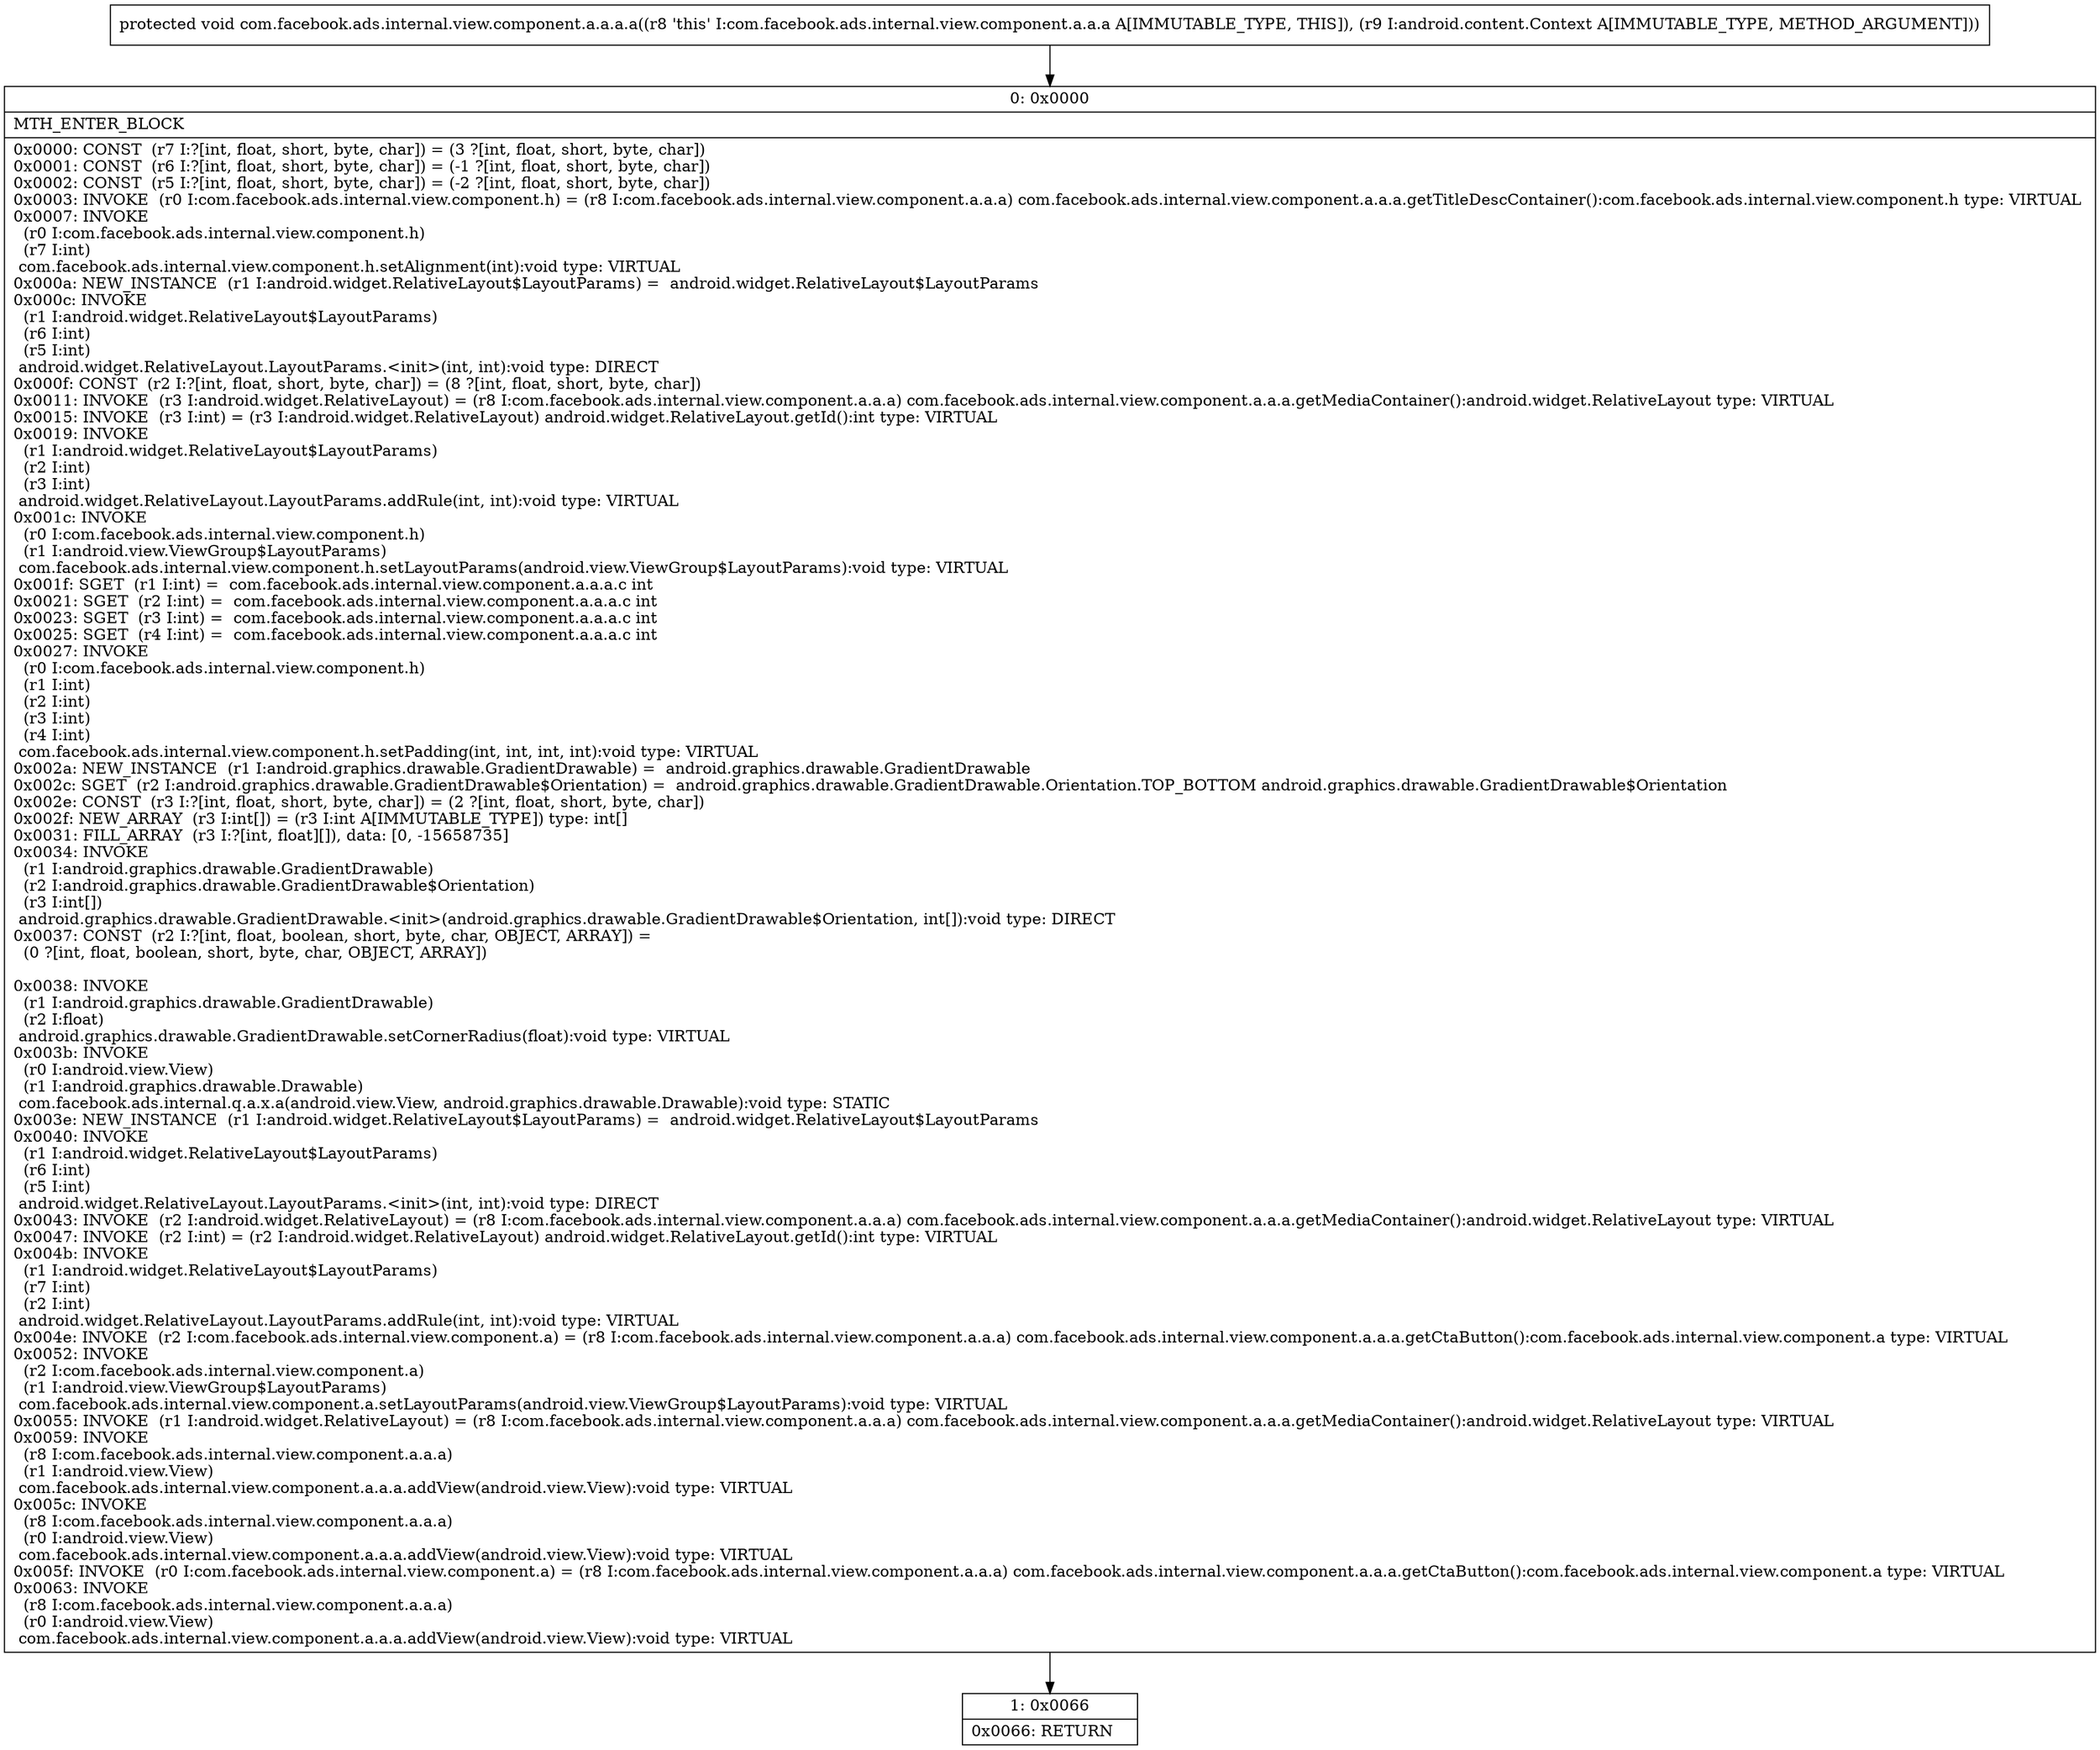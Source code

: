 digraph "CFG forcom.facebook.ads.internal.view.component.a.a.a.a(Landroid\/content\/Context;)V" {
Node_0 [shape=record,label="{0\:\ 0x0000|MTH_ENTER_BLOCK\l|0x0000: CONST  (r7 I:?[int, float, short, byte, char]) = (3 ?[int, float, short, byte, char]) \l0x0001: CONST  (r6 I:?[int, float, short, byte, char]) = (\-1 ?[int, float, short, byte, char]) \l0x0002: CONST  (r5 I:?[int, float, short, byte, char]) = (\-2 ?[int, float, short, byte, char]) \l0x0003: INVOKE  (r0 I:com.facebook.ads.internal.view.component.h) = (r8 I:com.facebook.ads.internal.view.component.a.a.a) com.facebook.ads.internal.view.component.a.a.a.getTitleDescContainer():com.facebook.ads.internal.view.component.h type: VIRTUAL \l0x0007: INVOKE  \l  (r0 I:com.facebook.ads.internal.view.component.h)\l  (r7 I:int)\l com.facebook.ads.internal.view.component.h.setAlignment(int):void type: VIRTUAL \l0x000a: NEW_INSTANCE  (r1 I:android.widget.RelativeLayout$LayoutParams) =  android.widget.RelativeLayout$LayoutParams \l0x000c: INVOKE  \l  (r1 I:android.widget.RelativeLayout$LayoutParams)\l  (r6 I:int)\l  (r5 I:int)\l android.widget.RelativeLayout.LayoutParams.\<init\>(int, int):void type: DIRECT \l0x000f: CONST  (r2 I:?[int, float, short, byte, char]) = (8 ?[int, float, short, byte, char]) \l0x0011: INVOKE  (r3 I:android.widget.RelativeLayout) = (r8 I:com.facebook.ads.internal.view.component.a.a.a) com.facebook.ads.internal.view.component.a.a.a.getMediaContainer():android.widget.RelativeLayout type: VIRTUAL \l0x0015: INVOKE  (r3 I:int) = (r3 I:android.widget.RelativeLayout) android.widget.RelativeLayout.getId():int type: VIRTUAL \l0x0019: INVOKE  \l  (r1 I:android.widget.RelativeLayout$LayoutParams)\l  (r2 I:int)\l  (r3 I:int)\l android.widget.RelativeLayout.LayoutParams.addRule(int, int):void type: VIRTUAL \l0x001c: INVOKE  \l  (r0 I:com.facebook.ads.internal.view.component.h)\l  (r1 I:android.view.ViewGroup$LayoutParams)\l com.facebook.ads.internal.view.component.h.setLayoutParams(android.view.ViewGroup$LayoutParams):void type: VIRTUAL \l0x001f: SGET  (r1 I:int) =  com.facebook.ads.internal.view.component.a.a.a.c int \l0x0021: SGET  (r2 I:int) =  com.facebook.ads.internal.view.component.a.a.a.c int \l0x0023: SGET  (r3 I:int) =  com.facebook.ads.internal.view.component.a.a.a.c int \l0x0025: SGET  (r4 I:int) =  com.facebook.ads.internal.view.component.a.a.a.c int \l0x0027: INVOKE  \l  (r0 I:com.facebook.ads.internal.view.component.h)\l  (r1 I:int)\l  (r2 I:int)\l  (r3 I:int)\l  (r4 I:int)\l com.facebook.ads.internal.view.component.h.setPadding(int, int, int, int):void type: VIRTUAL \l0x002a: NEW_INSTANCE  (r1 I:android.graphics.drawable.GradientDrawable) =  android.graphics.drawable.GradientDrawable \l0x002c: SGET  (r2 I:android.graphics.drawable.GradientDrawable$Orientation) =  android.graphics.drawable.GradientDrawable.Orientation.TOP_BOTTOM android.graphics.drawable.GradientDrawable$Orientation \l0x002e: CONST  (r3 I:?[int, float, short, byte, char]) = (2 ?[int, float, short, byte, char]) \l0x002f: NEW_ARRAY  (r3 I:int[]) = (r3 I:int A[IMMUTABLE_TYPE]) type: int[] \l0x0031: FILL_ARRAY  (r3 I:?[int, float][]), data: [0, \-15658735] \l0x0034: INVOKE  \l  (r1 I:android.graphics.drawable.GradientDrawable)\l  (r2 I:android.graphics.drawable.GradientDrawable$Orientation)\l  (r3 I:int[])\l android.graphics.drawable.GradientDrawable.\<init\>(android.graphics.drawable.GradientDrawable$Orientation, int[]):void type: DIRECT \l0x0037: CONST  (r2 I:?[int, float, boolean, short, byte, char, OBJECT, ARRAY]) = \l  (0 ?[int, float, boolean, short, byte, char, OBJECT, ARRAY])\l \l0x0038: INVOKE  \l  (r1 I:android.graphics.drawable.GradientDrawable)\l  (r2 I:float)\l android.graphics.drawable.GradientDrawable.setCornerRadius(float):void type: VIRTUAL \l0x003b: INVOKE  \l  (r0 I:android.view.View)\l  (r1 I:android.graphics.drawable.Drawable)\l com.facebook.ads.internal.q.a.x.a(android.view.View, android.graphics.drawable.Drawable):void type: STATIC \l0x003e: NEW_INSTANCE  (r1 I:android.widget.RelativeLayout$LayoutParams) =  android.widget.RelativeLayout$LayoutParams \l0x0040: INVOKE  \l  (r1 I:android.widget.RelativeLayout$LayoutParams)\l  (r6 I:int)\l  (r5 I:int)\l android.widget.RelativeLayout.LayoutParams.\<init\>(int, int):void type: DIRECT \l0x0043: INVOKE  (r2 I:android.widget.RelativeLayout) = (r8 I:com.facebook.ads.internal.view.component.a.a.a) com.facebook.ads.internal.view.component.a.a.a.getMediaContainer():android.widget.RelativeLayout type: VIRTUAL \l0x0047: INVOKE  (r2 I:int) = (r2 I:android.widget.RelativeLayout) android.widget.RelativeLayout.getId():int type: VIRTUAL \l0x004b: INVOKE  \l  (r1 I:android.widget.RelativeLayout$LayoutParams)\l  (r7 I:int)\l  (r2 I:int)\l android.widget.RelativeLayout.LayoutParams.addRule(int, int):void type: VIRTUAL \l0x004e: INVOKE  (r2 I:com.facebook.ads.internal.view.component.a) = (r8 I:com.facebook.ads.internal.view.component.a.a.a) com.facebook.ads.internal.view.component.a.a.a.getCtaButton():com.facebook.ads.internal.view.component.a type: VIRTUAL \l0x0052: INVOKE  \l  (r2 I:com.facebook.ads.internal.view.component.a)\l  (r1 I:android.view.ViewGroup$LayoutParams)\l com.facebook.ads.internal.view.component.a.setLayoutParams(android.view.ViewGroup$LayoutParams):void type: VIRTUAL \l0x0055: INVOKE  (r1 I:android.widget.RelativeLayout) = (r8 I:com.facebook.ads.internal.view.component.a.a.a) com.facebook.ads.internal.view.component.a.a.a.getMediaContainer():android.widget.RelativeLayout type: VIRTUAL \l0x0059: INVOKE  \l  (r8 I:com.facebook.ads.internal.view.component.a.a.a)\l  (r1 I:android.view.View)\l com.facebook.ads.internal.view.component.a.a.a.addView(android.view.View):void type: VIRTUAL \l0x005c: INVOKE  \l  (r8 I:com.facebook.ads.internal.view.component.a.a.a)\l  (r0 I:android.view.View)\l com.facebook.ads.internal.view.component.a.a.a.addView(android.view.View):void type: VIRTUAL \l0x005f: INVOKE  (r0 I:com.facebook.ads.internal.view.component.a) = (r8 I:com.facebook.ads.internal.view.component.a.a.a) com.facebook.ads.internal.view.component.a.a.a.getCtaButton():com.facebook.ads.internal.view.component.a type: VIRTUAL \l0x0063: INVOKE  \l  (r8 I:com.facebook.ads.internal.view.component.a.a.a)\l  (r0 I:android.view.View)\l com.facebook.ads.internal.view.component.a.a.a.addView(android.view.View):void type: VIRTUAL \l}"];
Node_1 [shape=record,label="{1\:\ 0x0066|0x0066: RETURN   \l}"];
MethodNode[shape=record,label="{protected void com.facebook.ads.internal.view.component.a.a.a.a((r8 'this' I:com.facebook.ads.internal.view.component.a.a.a A[IMMUTABLE_TYPE, THIS]), (r9 I:android.content.Context A[IMMUTABLE_TYPE, METHOD_ARGUMENT])) }"];
MethodNode -> Node_0;
Node_0 -> Node_1;
}

